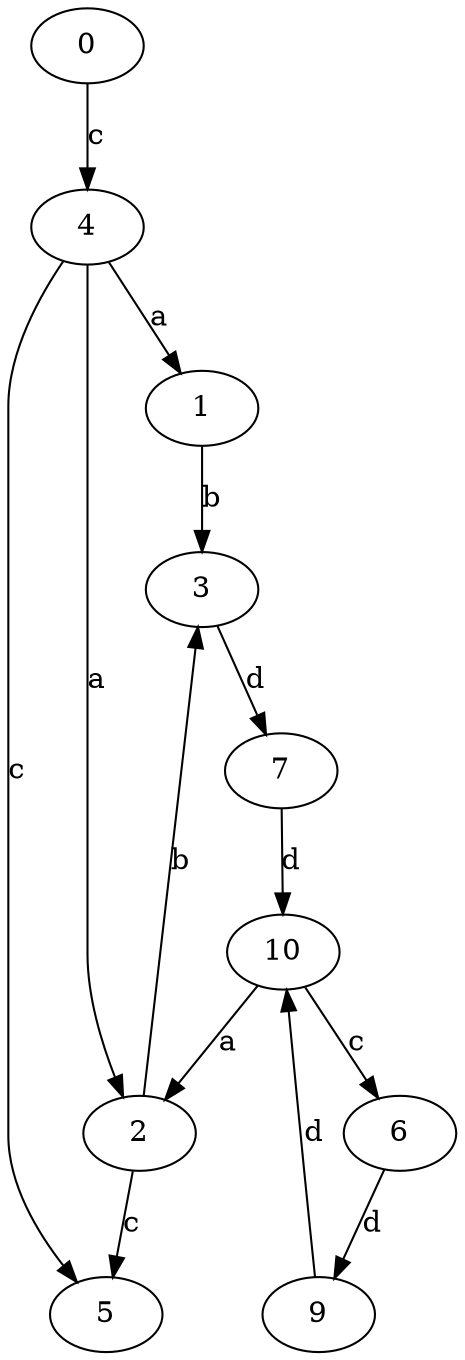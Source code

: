 strict digraph  {
1;
0;
2;
3;
4;
5;
6;
7;
9;
10;
1 -> 3  [label=b];
0 -> 4  [label=c];
2 -> 3  [label=b];
2 -> 5  [label=c];
3 -> 7  [label=d];
4 -> 1  [label=a];
4 -> 2  [label=a];
4 -> 5  [label=c];
6 -> 9  [label=d];
7 -> 10  [label=d];
9 -> 10  [label=d];
10 -> 2  [label=a];
10 -> 6  [label=c];
}
